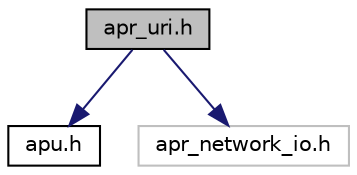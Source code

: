 digraph "apr_uri.h"
{
 // LATEX_PDF_SIZE
  edge [fontname="Helvetica",fontsize="10",labelfontname="Helvetica",labelfontsize="10"];
  node [fontname="Helvetica",fontsize="10",shape=record];
  Node1 [label="apr_uri.h",height=0.2,width=0.4,color="black", fillcolor="grey75", style="filled", fontcolor="black",tooltip="APR-UTIL URI Routines."];
  Node1 -> Node2 [color="midnightblue",fontsize="10",style="solid",fontname="Helvetica"];
  Node2 [label="apu.h",height=0.2,width=0.4,color="black", fillcolor="white", style="filled",URL="$apu_8h_source.html",tooltip=" "];
  Node1 -> Node3 [color="midnightblue",fontsize="10",style="solid",fontname="Helvetica"];
  Node3 [label="apr_network_io.h",height=0.2,width=0.4,color="grey75", fillcolor="white", style="filled",tooltip=" "];
}
